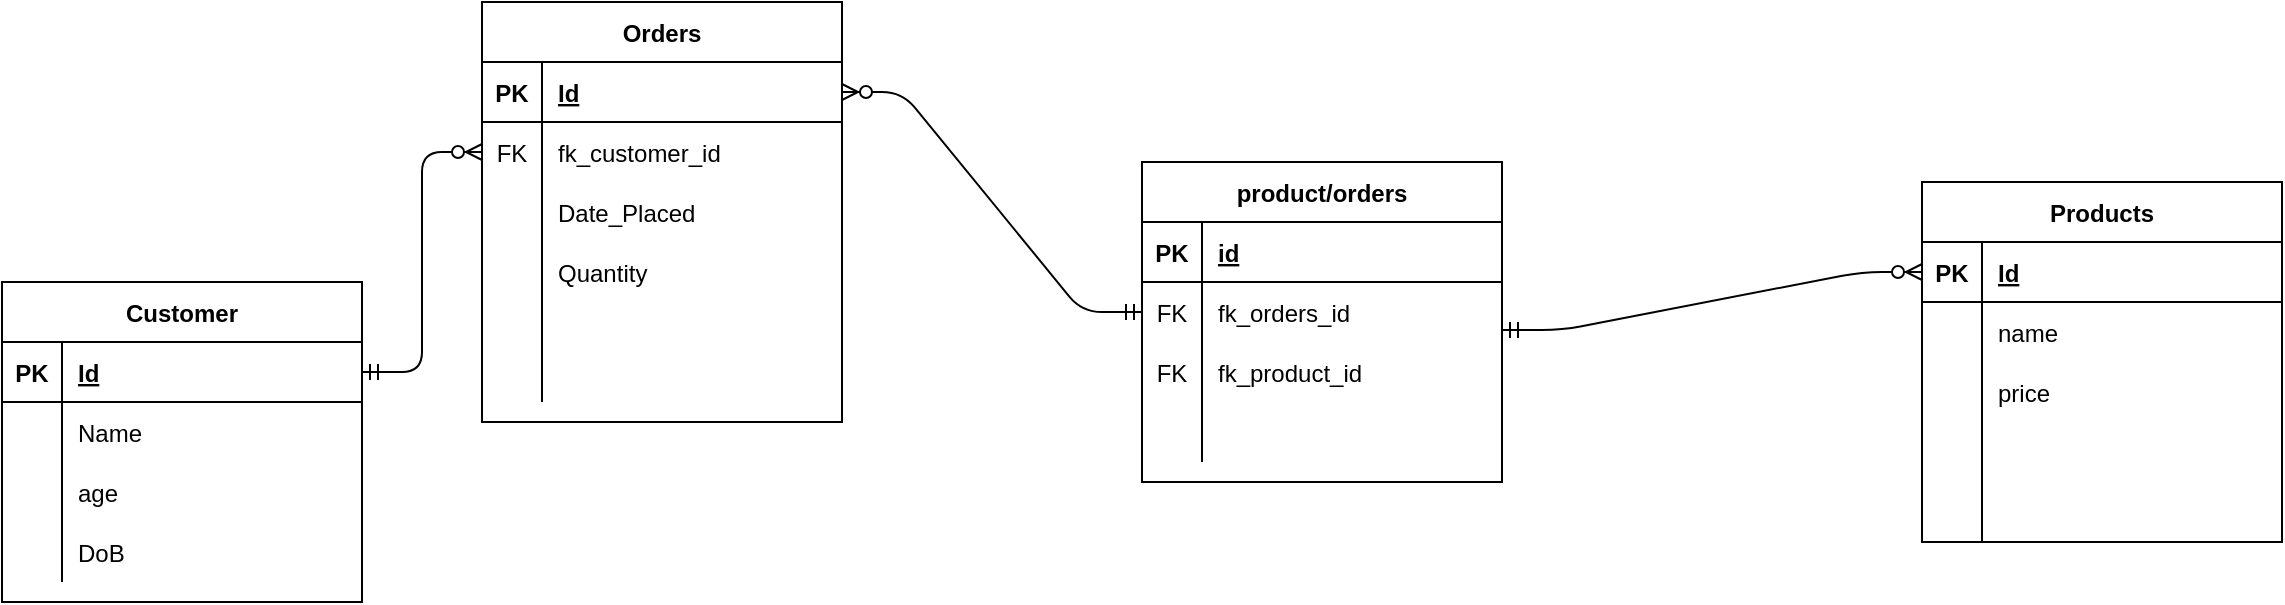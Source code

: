 <mxfile version="13.10.9" type="device"><diagram id="4LjDHlRbmjFW-GY2lIkC" name="Page-1"><mxGraphModel dx="2062" dy="1122" grid="1" gridSize="10" guides="1" tooltips="1" connect="1" arrows="1" fold="1" page="1" pageScale="1" pageWidth="850" pageHeight="1100" math="0" shadow="0"><root><mxCell id="0"/><mxCell id="1" parent="0"/><mxCell id="1EHDFe3ugEirqmRl3WP9-1" value="Customer" style="shape=table;startSize=30;container=1;collapsible=1;childLayout=tableLayout;fixedRows=1;rowLines=0;fontStyle=1;align=center;resizeLast=1;" vertex="1" parent="1"><mxGeometry x="70" y="150" width="180" height="160" as="geometry"/></mxCell><mxCell id="1EHDFe3ugEirqmRl3WP9-2" value="" style="shape=partialRectangle;collapsible=0;dropTarget=0;pointerEvents=0;fillColor=none;top=0;left=0;bottom=1;right=0;points=[[0,0.5],[1,0.5]];portConstraint=eastwest;" vertex="1" parent="1EHDFe3ugEirqmRl3WP9-1"><mxGeometry y="30" width="180" height="30" as="geometry"/></mxCell><mxCell id="1EHDFe3ugEirqmRl3WP9-3" value="PK" style="shape=partialRectangle;connectable=0;fillColor=none;top=0;left=0;bottom=0;right=0;fontStyle=1;overflow=hidden;" vertex="1" parent="1EHDFe3ugEirqmRl3WP9-2"><mxGeometry width="30" height="30" as="geometry"/></mxCell><mxCell id="1EHDFe3ugEirqmRl3WP9-4" value="Id" style="shape=partialRectangle;connectable=0;fillColor=none;top=0;left=0;bottom=0;right=0;align=left;spacingLeft=6;fontStyle=5;overflow=hidden;" vertex="1" parent="1EHDFe3ugEirqmRl3WP9-2"><mxGeometry x="30" width="150" height="30" as="geometry"/></mxCell><mxCell id="1EHDFe3ugEirqmRl3WP9-5" value="" style="shape=partialRectangle;collapsible=0;dropTarget=0;pointerEvents=0;fillColor=none;top=0;left=0;bottom=0;right=0;points=[[0,0.5],[1,0.5]];portConstraint=eastwest;" vertex="1" parent="1EHDFe3ugEirqmRl3WP9-1"><mxGeometry y="60" width="180" height="30" as="geometry"/></mxCell><mxCell id="1EHDFe3ugEirqmRl3WP9-6" value="" style="shape=partialRectangle;connectable=0;fillColor=none;top=0;left=0;bottom=0;right=0;editable=1;overflow=hidden;" vertex="1" parent="1EHDFe3ugEirqmRl3WP9-5"><mxGeometry width="30" height="30" as="geometry"/></mxCell><mxCell id="1EHDFe3ugEirqmRl3WP9-7" value="Name" style="shape=partialRectangle;connectable=0;fillColor=none;top=0;left=0;bottom=0;right=0;align=left;spacingLeft=6;overflow=hidden;" vertex="1" parent="1EHDFe3ugEirqmRl3WP9-5"><mxGeometry x="30" width="150" height="30" as="geometry"/></mxCell><mxCell id="1EHDFe3ugEirqmRl3WP9-8" value="" style="shape=partialRectangle;collapsible=0;dropTarget=0;pointerEvents=0;fillColor=none;top=0;left=0;bottom=0;right=0;points=[[0,0.5],[1,0.5]];portConstraint=eastwest;" vertex="1" parent="1EHDFe3ugEirqmRl3WP9-1"><mxGeometry y="90" width="180" height="30" as="geometry"/></mxCell><mxCell id="1EHDFe3ugEirqmRl3WP9-9" value="" style="shape=partialRectangle;connectable=0;fillColor=none;top=0;left=0;bottom=0;right=0;editable=1;overflow=hidden;" vertex="1" parent="1EHDFe3ugEirqmRl3WP9-8"><mxGeometry width="30" height="30" as="geometry"/></mxCell><mxCell id="1EHDFe3ugEirqmRl3WP9-10" value="age" style="shape=partialRectangle;connectable=0;fillColor=none;top=0;left=0;bottom=0;right=0;align=left;spacingLeft=6;overflow=hidden;" vertex="1" parent="1EHDFe3ugEirqmRl3WP9-8"><mxGeometry x="30" width="150" height="30" as="geometry"/></mxCell><mxCell id="1EHDFe3ugEirqmRl3WP9-11" value="" style="shape=partialRectangle;collapsible=0;dropTarget=0;pointerEvents=0;fillColor=none;top=0;left=0;bottom=0;right=0;points=[[0,0.5],[1,0.5]];portConstraint=eastwest;" vertex="1" parent="1EHDFe3ugEirqmRl3WP9-1"><mxGeometry y="120" width="180" height="30" as="geometry"/></mxCell><mxCell id="1EHDFe3ugEirqmRl3WP9-12" value="" style="shape=partialRectangle;connectable=0;fillColor=none;top=0;left=0;bottom=0;right=0;editable=1;overflow=hidden;" vertex="1" parent="1EHDFe3ugEirqmRl3WP9-11"><mxGeometry width="30" height="30" as="geometry"/></mxCell><mxCell id="1EHDFe3ugEirqmRl3WP9-13" value="DoB" style="shape=partialRectangle;connectable=0;fillColor=none;top=0;left=0;bottom=0;right=0;align=left;spacingLeft=6;overflow=hidden;" vertex="1" parent="1EHDFe3ugEirqmRl3WP9-11"><mxGeometry x="30" width="150" height="30" as="geometry"/></mxCell><mxCell id="1EHDFe3ugEirqmRl3WP9-14" value="Products" style="shape=table;startSize=30;container=1;collapsible=1;childLayout=tableLayout;fixedRows=1;rowLines=0;fontStyle=1;align=center;resizeLast=1;" vertex="1" parent="1"><mxGeometry x="1030" y="100" width="180" height="180" as="geometry"/></mxCell><mxCell id="1EHDFe3ugEirqmRl3WP9-15" value="" style="shape=partialRectangle;collapsible=0;dropTarget=0;pointerEvents=0;fillColor=none;top=0;left=0;bottom=1;right=0;points=[[0,0.5],[1,0.5]];portConstraint=eastwest;" vertex="1" parent="1EHDFe3ugEirqmRl3WP9-14"><mxGeometry y="30" width="180" height="30" as="geometry"/></mxCell><mxCell id="1EHDFe3ugEirqmRl3WP9-16" value="PK" style="shape=partialRectangle;connectable=0;fillColor=none;top=0;left=0;bottom=0;right=0;fontStyle=1;overflow=hidden;" vertex="1" parent="1EHDFe3ugEirqmRl3WP9-15"><mxGeometry width="30" height="30" as="geometry"/></mxCell><mxCell id="1EHDFe3ugEirqmRl3WP9-17" value="Id" style="shape=partialRectangle;connectable=0;fillColor=none;top=0;left=0;bottom=0;right=0;align=left;spacingLeft=6;fontStyle=5;overflow=hidden;" vertex="1" parent="1EHDFe3ugEirqmRl3WP9-15"><mxGeometry x="30" width="150" height="30" as="geometry"/></mxCell><mxCell id="1EHDFe3ugEirqmRl3WP9-18" value="" style="shape=partialRectangle;collapsible=0;dropTarget=0;pointerEvents=0;fillColor=none;top=0;left=0;bottom=0;right=0;points=[[0,0.5],[1,0.5]];portConstraint=eastwest;" vertex="1" parent="1EHDFe3ugEirqmRl3WP9-14"><mxGeometry y="60" width="180" height="30" as="geometry"/></mxCell><mxCell id="1EHDFe3ugEirqmRl3WP9-19" value="" style="shape=partialRectangle;connectable=0;fillColor=none;top=0;left=0;bottom=0;right=0;editable=1;overflow=hidden;" vertex="1" parent="1EHDFe3ugEirqmRl3WP9-18"><mxGeometry width="30" height="30" as="geometry"/></mxCell><mxCell id="1EHDFe3ugEirqmRl3WP9-20" value="name" style="shape=partialRectangle;connectable=0;fillColor=none;top=0;left=0;bottom=0;right=0;align=left;spacingLeft=6;overflow=hidden;" vertex="1" parent="1EHDFe3ugEirqmRl3WP9-18"><mxGeometry x="30" width="150" height="30" as="geometry"/></mxCell><mxCell id="1EHDFe3ugEirqmRl3WP9-21" value="" style="shape=partialRectangle;collapsible=0;dropTarget=0;pointerEvents=0;fillColor=none;top=0;left=0;bottom=0;right=0;points=[[0,0.5],[1,0.5]];portConstraint=eastwest;" vertex="1" parent="1EHDFe3ugEirqmRl3WP9-14"><mxGeometry y="90" width="180" height="30" as="geometry"/></mxCell><mxCell id="1EHDFe3ugEirqmRl3WP9-22" value="" style="shape=partialRectangle;connectable=0;fillColor=none;top=0;left=0;bottom=0;right=0;editable=1;overflow=hidden;" vertex="1" parent="1EHDFe3ugEirqmRl3WP9-21"><mxGeometry width="30" height="30" as="geometry"/></mxCell><mxCell id="1EHDFe3ugEirqmRl3WP9-23" value="price" style="shape=partialRectangle;connectable=0;fillColor=none;top=0;left=0;bottom=0;right=0;align=left;spacingLeft=6;overflow=hidden;" vertex="1" parent="1EHDFe3ugEirqmRl3WP9-21"><mxGeometry x="30" width="150" height="30" as="geometry"/></mxCell><mxCell id="1EHDFe3ugEirqmRl3WP9-24" value="" style="shape=partialRectangle;collapsible=0;dropTarget=0;pointerEvents=0;fillColor=none;top=0;left=0;bottom=0;right=0;points=[[0,0.5],[1,0.5]];portConstraint=eastwest;" vertex="1" parent="1EHDFe3ugEirqmRl3WP9-14"><mxGeometry y="120" width="180" height="60" as="geometry"/></mxCell><mxCell id="1EHDFe3ugEirqmRl3WP9-25" value="" style="shape=partialRectangle;connectable=0;fillColor=none;top=0;left=0;bottom=0;right=0;editable=1;overflow=hidden;" vertex="1" parent="1EHDFe3ugEirqmRl3WP9-24"><mxGeometry width="30" height="60" as="geometry"/></mxCell><mxCell id="1EHDFe3ugEirqmRl3WP9-26" value="" style="shape=partialRectangle;connectable=0;fillColor=none;top=0;left=0;bottom=0;right=0;align=left;spacingLeft=6;overflow=hidden;" vertex="1" parent="1EHDFe3ugEirqmRl3WP9-24"><mxGeometry x="30" width="150" height="60" as="geometry"/></mxCell><mxCell id="1EHDFe3ugEirqmRl3WP9-27" value="Orders" style="shape=table;startSize=30;container=1;collapsible=1;childLayout=tableLayout;fixedRows=1;rowLines=0;fontStyle=1;align=center;resizeLast=1;" vertex="1" parent="1"><mxGeometry x="310" y="10" width="180" height="210" as="geometry"/></mxCell><mxCell id="1EHDFe3ugEirqmRl3WP9-28" value="" style="shape=partialRectangle;collapsible=0;dropTarget=0;pointerEvents=0;fillColor=none;top=0;left=0;bottom=1;right=0;points=[[0,0.5],[1,0.5]];portConstraint=eastwest;" vertex="1" parent="1EHDFe3ugEirqmRl3WP9-27"><mxGeometry y="30" width="180" height="30" as="geometry"/></mxCell><mxCell id="1EHDFe3ugEirqmRl3WP9-29" value="PK" style="shape=partialRectangle;connectable=0;fillColor=none;top=0;left=0;bottom=0;right=0;fontStyle=1;overflow=hidden;" vertex="1" parent="1EHDFe3ugEirqmRl3WP9-28"><mxGeometry width="30" height="30" as="geometry"/></mxCell><mxCell id="1EHDFe3ugEirqmRl3WP9-30" value="Id" style="shape=partialRectangle;connectable=0;fillColor=none;top=0;left=0;bottom=0;right=0;align=left;spacingLeft=6;fontStyle=5;overflow=hidden;" vertex="1" parent="1EHDFe3ugEirqmRl3WP9-28"><mxGeometry x="30" width="150" height="30" as="geometry"/></mxCell><mxCell id="1EHDFe3ugEirqmRl3WP9-31" value="" style="shape=partialRectangle;collapsible=0;dropTarget=0;pointerEvents=0;fillColor=none;top=0;left=0;bottom=0;right=0;points=[[0,0.5],[1,0.5]];portConstraint=eastwest;" vertex="1" parent="1EHDFe3ugEirqmRl3WP9-27"><mxGeometry y="60" width="180" height="30" as="geometry"/></mxCell><mxCell id="1EHDFe3ugEirqmRl3WP9-32" value="FK" style="shape=partialRectangle;connectable=0;fillColor=none;top=0;left=0;bottom=0;right=0;editable=1;overflow=hidden;" vertex="1" parent="1EHDFe3ugEirqmRl3WP9-31"><mxGeometry width="30" height="30" as="geometry"/></mxCell><mxCell id="1EHDFe3ugEirqmRl3WP9-33" value="fk_customer_id" style="shape=partialRectangle;connectable=0;fillColor=none;top=0;left=0;bottom=0;right=0;align=left;spacingLeft=6;overflow=hidden;" vertex="1" parent="1EHDFe3ugEirqmRl3WP9-31"><mxGeometry x="30" width="150" height="30" as="geometry"/></mxCell><mxCell id="1EHDFe3ugEirqmRl3WP9-37" value="" style="shape=partialRectangle;collapsible=0;dropTarget=0;pointerEvents=0;fillColor=none;top=0;left=0;bottom=0;right=0;points=[[0,0.5],[1,0.5]];portConstraint=eastwest;" vertex="1" parent="1EHDFe3ugEirqmRl3WP9-27"><mxGeometry y="90" width="180" height="30" as="geometry"/></mxCell><mxCell id="1EHDFe3ugEirqmRl3WP9-38" value="" style="shape=partialRectangle;connectable=0;fillColor=none;top=0;left=0;bottom=0;right=0;editable=1;overflow=hidden;" vertex="1" parent="1EHDFe3ugEirqmRl3WP9-37"><mxGeometry width="30" height="30" as="geometry"/></mxCell><mxCell id="1EHDFe3ugEirqmRl3WP9-39" value="Date_Placed" style="shape=partialRectangle;connectable=0;fillColor=none;top=0;left=0;bottom=0;right=0;align=left;spacingLeft=6;overflow=hidden;" vertex="1" parent="1EHDFe3ugEirqmRl3WP9-37"><mxGeometry x="30" width="150" height="30" as="geometry"/></mxCell><mxCell id="1EHDFe3ugEirqmRl3WP9-40" value="" style="shape=partialRectangle;collapsible=0;dropTarget=0;pointerEvents=0;fillColor=none;top=0;left=0;bottom=0;right=0;points=[[0,0.5],[1,0.5]];portConstraint=eastwest;" vertex="1" parent="1EHDFe3ugEirqmRl3WP9-27"><mxGeometry y="120" width="180" height="30" as="geometry"/></mxCell><mxCell id="1EHDFe3ugEirqmRl3WP9-41" value="" style="shape=partialRectangle;connectable=0;fillColor=none;top=0;left=0;bottom=0;right=0;editable=1;overflow=hidden;" vertex="1" parent="1EHDFe3ugEirqmRl3WP9-40"><mxGeometry width="30" height="30" as="geometry"/></mxCell><mxCell id="1EHDFe3ugEirqmRl3WP9-42" value="Quantity" style="shape=partialRectangle;connectable=0;fillColor=none;top=0;left=0;bottom=0;right=0;align=left;spacingLeft=6;overflow=hidden;" vertex="1" parent="1EHDFe3ugEirqmRl3WP9-40"><mxGeometry x="30" width="150" height="30" as="geometry"/></mxCell><mxCell id="1EHDFe3ugEirqmRl3WP9-43" value="" style="shape=partialRectangle;collapsible=0;dropTarget=0;pointerEvents=0;fillColor=none;top=0;left=0;bottom=0;right=0;points=[[0,0.5],[1,0.5]];portConstraint=eastwest;" vertex="1" parent="1EHDFe3ugEirqmRl3WP9-27"><mxGeometry y="150" width="180" height="20" as="geometry"/></mxCell><mxCell id="1EHDFe3ugEirqmRl3WP9-44" value="" style="shape=partialRectangle;connectable=0;fillColor=none;top=0;left=0;bottom=0;right=0;editable=1;overflow=hidden;" vertex="1" parent="1EHDFe3ugEirqmRl3WP9-43"><mxGeometry width="30" height="20" as="geometry"/></mxCell><mxCell id="1EHDFe3ugEirqmRl3WP9-45" value="" style="shape=partialRectangle;connectable=0;fillColor=none;top=0;left=0;bottom=0;right=0;align=left;spacingLeft=6;overflow=hidden;" vertex="1" parent="1EHDFe3ugEirqmRl3WP9-43"><mxGeometry x="30" width="150" height="20" as="geometry"/></mxCell><mxCell id="1EHDFe3ugEirqmRl3WP9-34" value="" style="shape=partialRectangle;collapsible=0;dropTarget=0;pointerEvents=0;fillColor=none;top=0;left=0;bottom=0;right=0;points=[[0,0.5],[1,0.5]];portConstraint=eastwest;" vertex="1" parent="1EHDFe3ugEirqmRl3WP9-27"><mxGeometry y="170" width="180" height="30" as="geometry"/></mxCell><mxCell id="1EHDFe3ugEirqmRl3WP9-35" value="" style="shape=partialRectangle;connectable=0;fillColor=none;top=0;left=0;bottom=0;right=0;editable=1;overflow=hidden;" vertex="1" parent="1EHDFe3ugEirqmRl3WP9-34"><mxGeometry width="30" height="30" as="geometry"/></mxCell><mxCell id="1EHDFe3ugEirqmRl3WP9-36" value="" style="shape=partialRectangle;connectable=0;fillColor=none;top=0;left=0;bottom=0;right=0;align=left;spacingLeft=6;overflow=hidden;" vertex="1" parent="1EHDFe3ugEirqmRl3WP9-34"><mxGeometry x="30" width="150" height="30" as="geometry"/></mxCell><mxCell id="1EHDFe3ugEirqmRl3WP9-53" value="" style="edgeStyle=entityRelationEdgeStyle;fontSize=12;html=1;endArrow=ERzeroToMany;startArrow=ERmandOne;exitX=1;exitY=0.5;exitDx=0;exitDy=0;entryX=0;entryY=0.5;entryDx=0;entryDy=0;" edge="1" parent="1" source="1EHDFe3ugEirqmRl3WP9-2" target="1EHDFe3ugEirqmRl3WP9-31"><mxGeometry width="100" height="100" relative="1" as="geometry"><mxPoint x="270" y="220" as="sourcePoint"/><mxPoint x="370" y="120" as="targetPoint"/></mxGeometry></mxCell><mxCell id="1EHDFe3ugEirqmRl3WP9-74" value="product/orders" style="shape=table;startSize=30;container=1;collapsible=1;childLayout=tableLayout;fixedRows=1;rowLines=0;fontStyle=1;align=center;resizeLast=1;" vertex="1" parent="1"><mxGeometry x="640" y="90" width="180" height="160" as="geometry"/></mxCell><mxCell id="1EHDFe3ugEirqmRl3WP9-75" value="" style="shape=partialRectangle;collapsible=0;dropTarget=0;pointerEvents=0;fillColor=none;top=0;left=0;bottom=1;right=0;points=[[0,0.5],[1,0.5]];portConstraint=eastwest;" vertex="1" parent="1EHDFe3ugEirqmRl3WP9-74"><mxGeometry y="30" width="180" height="30" as="geometry"/></mxCell><mxCell id="1EHDFe3ugEirqmRl3WP9-76" value="PK" style="shape=partialRectangle;connectable=0;fillColor=none;top=0;left=0;bottom=0;right=0;fontStyle=1;overflow=hidden;" vertex="1" parent="1EHDFe3ugEirqmRl3WP9-75"><mxGeometry width="30" height="30" as="geometry"/></mxCell><mxCell id="1EHDFe3ugEirqmRl3WP9-77" value="id" style="shape=partialRectangle;connectable=0;fillColor=none;top=0;left=0;bottom=0;right=0;align=left;spacingLeft=6;fontStyle=5;overflow=hidden;" vertex="1" parent="1EHDFe3ugEirqmRl3WP9-75"><mxGeometry x="30" width="150" height="30" as="geometry"/></mxCell><mxCell id="1EHDFe3ugEirqmRl3WP9-78" value="" style="shape=partialRectangle;collapsible=0;dropTarget=0;pointerEvents=0;fillColor=none;top=0;left=0;bottom=0;right=0;points=[[0,0.5],[1,0.5]];portConstraint=eastwest;" vertex="1" parent="1EHDFe3ugEirqmRl3WP9-74"><mxGeometry y="60" width="180" height="30" as="geometry"/></mxCell><mxCell id="1EHDFe3ugEirqmRl3WP9-79" value="FK" style="shape=partialRectangle;connectable=0;fillColor=none;top=0;left=0;bottom=0;right=0;editable=1;overflow=hidden;" vertex="1" parent="1EHDFe3ugEirqmRl3WP9-78"><mxGeometry width="30" height="30" as="geometry"/></mxCell><mxCell id="1EHDFe3ugEirqmRl3WP9-80" value="fk_orders_id" style="shape=partialRectangle;connectable=0;fillColor=none;top=0;left=0;bottom=0;right=0;align=left;spacingLeft=6;overflow=hidden;" vertex="1" parent="1EHDFe3ugEirqmRl3WP9-78"><mxGeometry x="30" width="150" height="30" as="geometry"/></mxCell><mxCell id="1EHDFe3ugEirqmRl3WP9-81" value="" style="shape=partialRectangle;collapsible=0;dropTarget=0;pointerEvents=0;fillColor=none;top=0;left=0;bottom=0;right=0;points=[[0,0.5],[1,0.5]];portConstraint=eastwest;" vertex="1" parent="1EHDFe3ugEirqmRl3WP9-74"><mxGeometry y="90" width="180" height="30" as="geometry"/></mxCell><mxCell id="1EHDFe3ugEirqmRl3WP9-82" value="FK" style="shape=partialRectangle;connectable=0;fillColor=none;top=0;left=0;bottom=0;right=0;editable=1;overflow=hidden;" vertex="1" parent="1EHDFe3ugEirqmRl3WP9-81"><mxGeometry width="30" height="30" as="geometry"/></mxCell><mxCell id="1EHDFe3ugEirqmRl3WP9-83" value="fk_product_id" style="shape=partialRectangle;connectable=0;fillColor=none;top=0;left=0;bottom=0;right=0;align=left;spacingLeft=6;overflow=hidden;" vertex="1" parent="1EHDFe3ugEirqmRl3WP9-81"><mxGeometry x="30" width="150" height="30" as="geometry"/></mxCell><mxCell id="1EHDFe3ugEirqmRl3WP9-84" value="" style="shape=partialRectangle;collapsible=0;dropTarget=0;pointerEvents=0;fillColor=none;top=0;left=0;bottom=0;right=0;points=[[0,0.5],[1,0.5]];portConstraint=eastwest;" vertex="1" parent="1EHDFe3ugEirqmRl3WP9-74"><mxGeometry y="120" width="180" height="30" as="geometry"/></mxCell><mxCell id="1EHDFe3ugEirqmRl3WP9-85" value="" style="shape=partialRectangle;connectable=0;fillColor=none;top=0;left=0;bottom=0;right=0;editable=1;overflow=hidden;" vertex="1" parent="1EHDFe3ugEirqmRl3WP9-84"><mxGeometry width="30" height="30" as="geometry"/></mxCell><mxCell id="1EHDFe3ugEirqmRl3WP9-86" value="" style="shape=partialRectangle;connectable=0;fillColor=none;top=0;left=0;bottom=0;right=0;align=left;spacingLeft=6;overflow=hidden;" vertex="1" parent="1EHDFe3ugEirqmRl3WP9-84"><mxGeometry x="30" width="150" height="30" as="geometry"/></mxCell><mxCell id="1EHDFe3ugEirqmRl3WP9-87" value="" style="edgeStyle=entityRelationEdgeStyle;fontSize=12;html=1;endArrow=ERzeroToMany;startArrow=ERmandOne;exitX=1;exitY=0.8;exitDx=0;exitDy=0;exitPerimeter=0;" edge="1" parent="1" source="1EHDFe3ugEirqmRl3WP9-78" target="1EHDFe3ugEirqmRl3WP9-15"><mxGeometry width="100" height="100" relative="1" as="geometry"><mxPoint x="830" y="180" as="sourcePoint"/><mxPoint x="960" y="100" as="targetPoint"/></mxGeometry></mxCell><mxCell id="1EHDFe3ugEirqmRl3WP9-88" value="" style="edgeStyle=entityRelationEdgeStyle;fontSize=12;html=1;endArrow=ERzeroToMany;startArrow=ERmandOne;entryX=1;entryY=0.5;entryDx=0;entryDy=0;exitX=0;exitY=0.5;exitDx=0;exitDy=0;" edge="1" parent="1" source="1EHDFe3ugEirqmRl3WP9-78" target="1EHDFe3ugEirqmRl3WP9-28"><mxGeometry width="100" height="100" relative="1" as="geometry"><mxPoint x="440" y="640" as="sourcePoint"/><mxPoint x="360" y="440" as="targetPoint"/></mxGeometry></mxCell></root></mxGraphModel></diagram></mxfile>